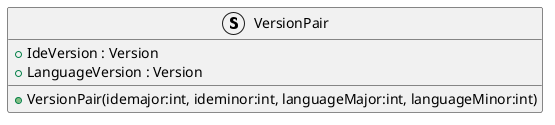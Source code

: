@startuml
struct VersionPair {
    + IdeVersion : Version
    + LanguageVersion : Version
    + VersionPair(idemajor:int, ideminor:int, languageMajor:int, languageMinor:int)
}
@enduml
